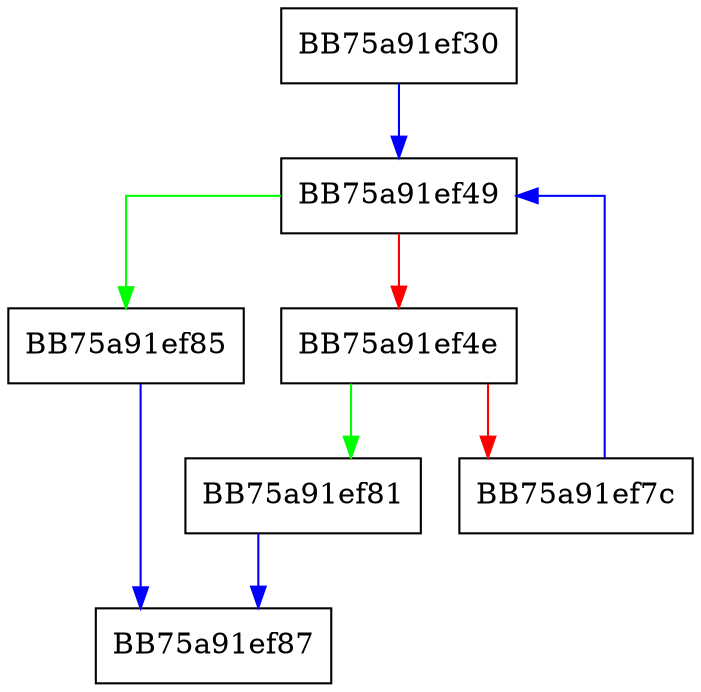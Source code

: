 digraph is_process_monitored {
  node [shape="box"];
  graph [splines=ortho];
  BB75a91ef30 -> BB75a91ef49 [color="blue"];
  BB75a91ef49 -> BB75a91ef85 [color="green"];
  BB75a91ef49 -> BB75a91ef4e [color="red"];
  BB75a91ef4e -> BB75a91ef81 [color="green"];
  BB75a91ef4e -> BB75a91ef7c [color="red"];
  BB75a91ef7c -> BB75a91ef49 [color="blue"];
  BB75a91ef81 -> BB75a91ef87 [color="blue"];
  BB75a91ef85 -> BB75a91ef87 [color="blue"];
}